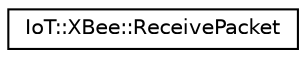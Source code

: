 digraph "Graphical Class Hierarchy"
{
 // LATEX_PDF_SIZE
  edge [fontname="Helvetica",fontsize="10",labelfontname="Helvetica",labelfontsize="10"];
  node [fontname="Helvetica",fontsize="10",shape=record];
  rankdir="LR";
  Node0 [label="IoT::XBee::ReceivePacket",height=0.2,width=0.4,color="black", fillcolor="white", style="filled",URL="$structIoT_1_1XBee_1_1ReceivePacket.html",tooltip=" "];
}

